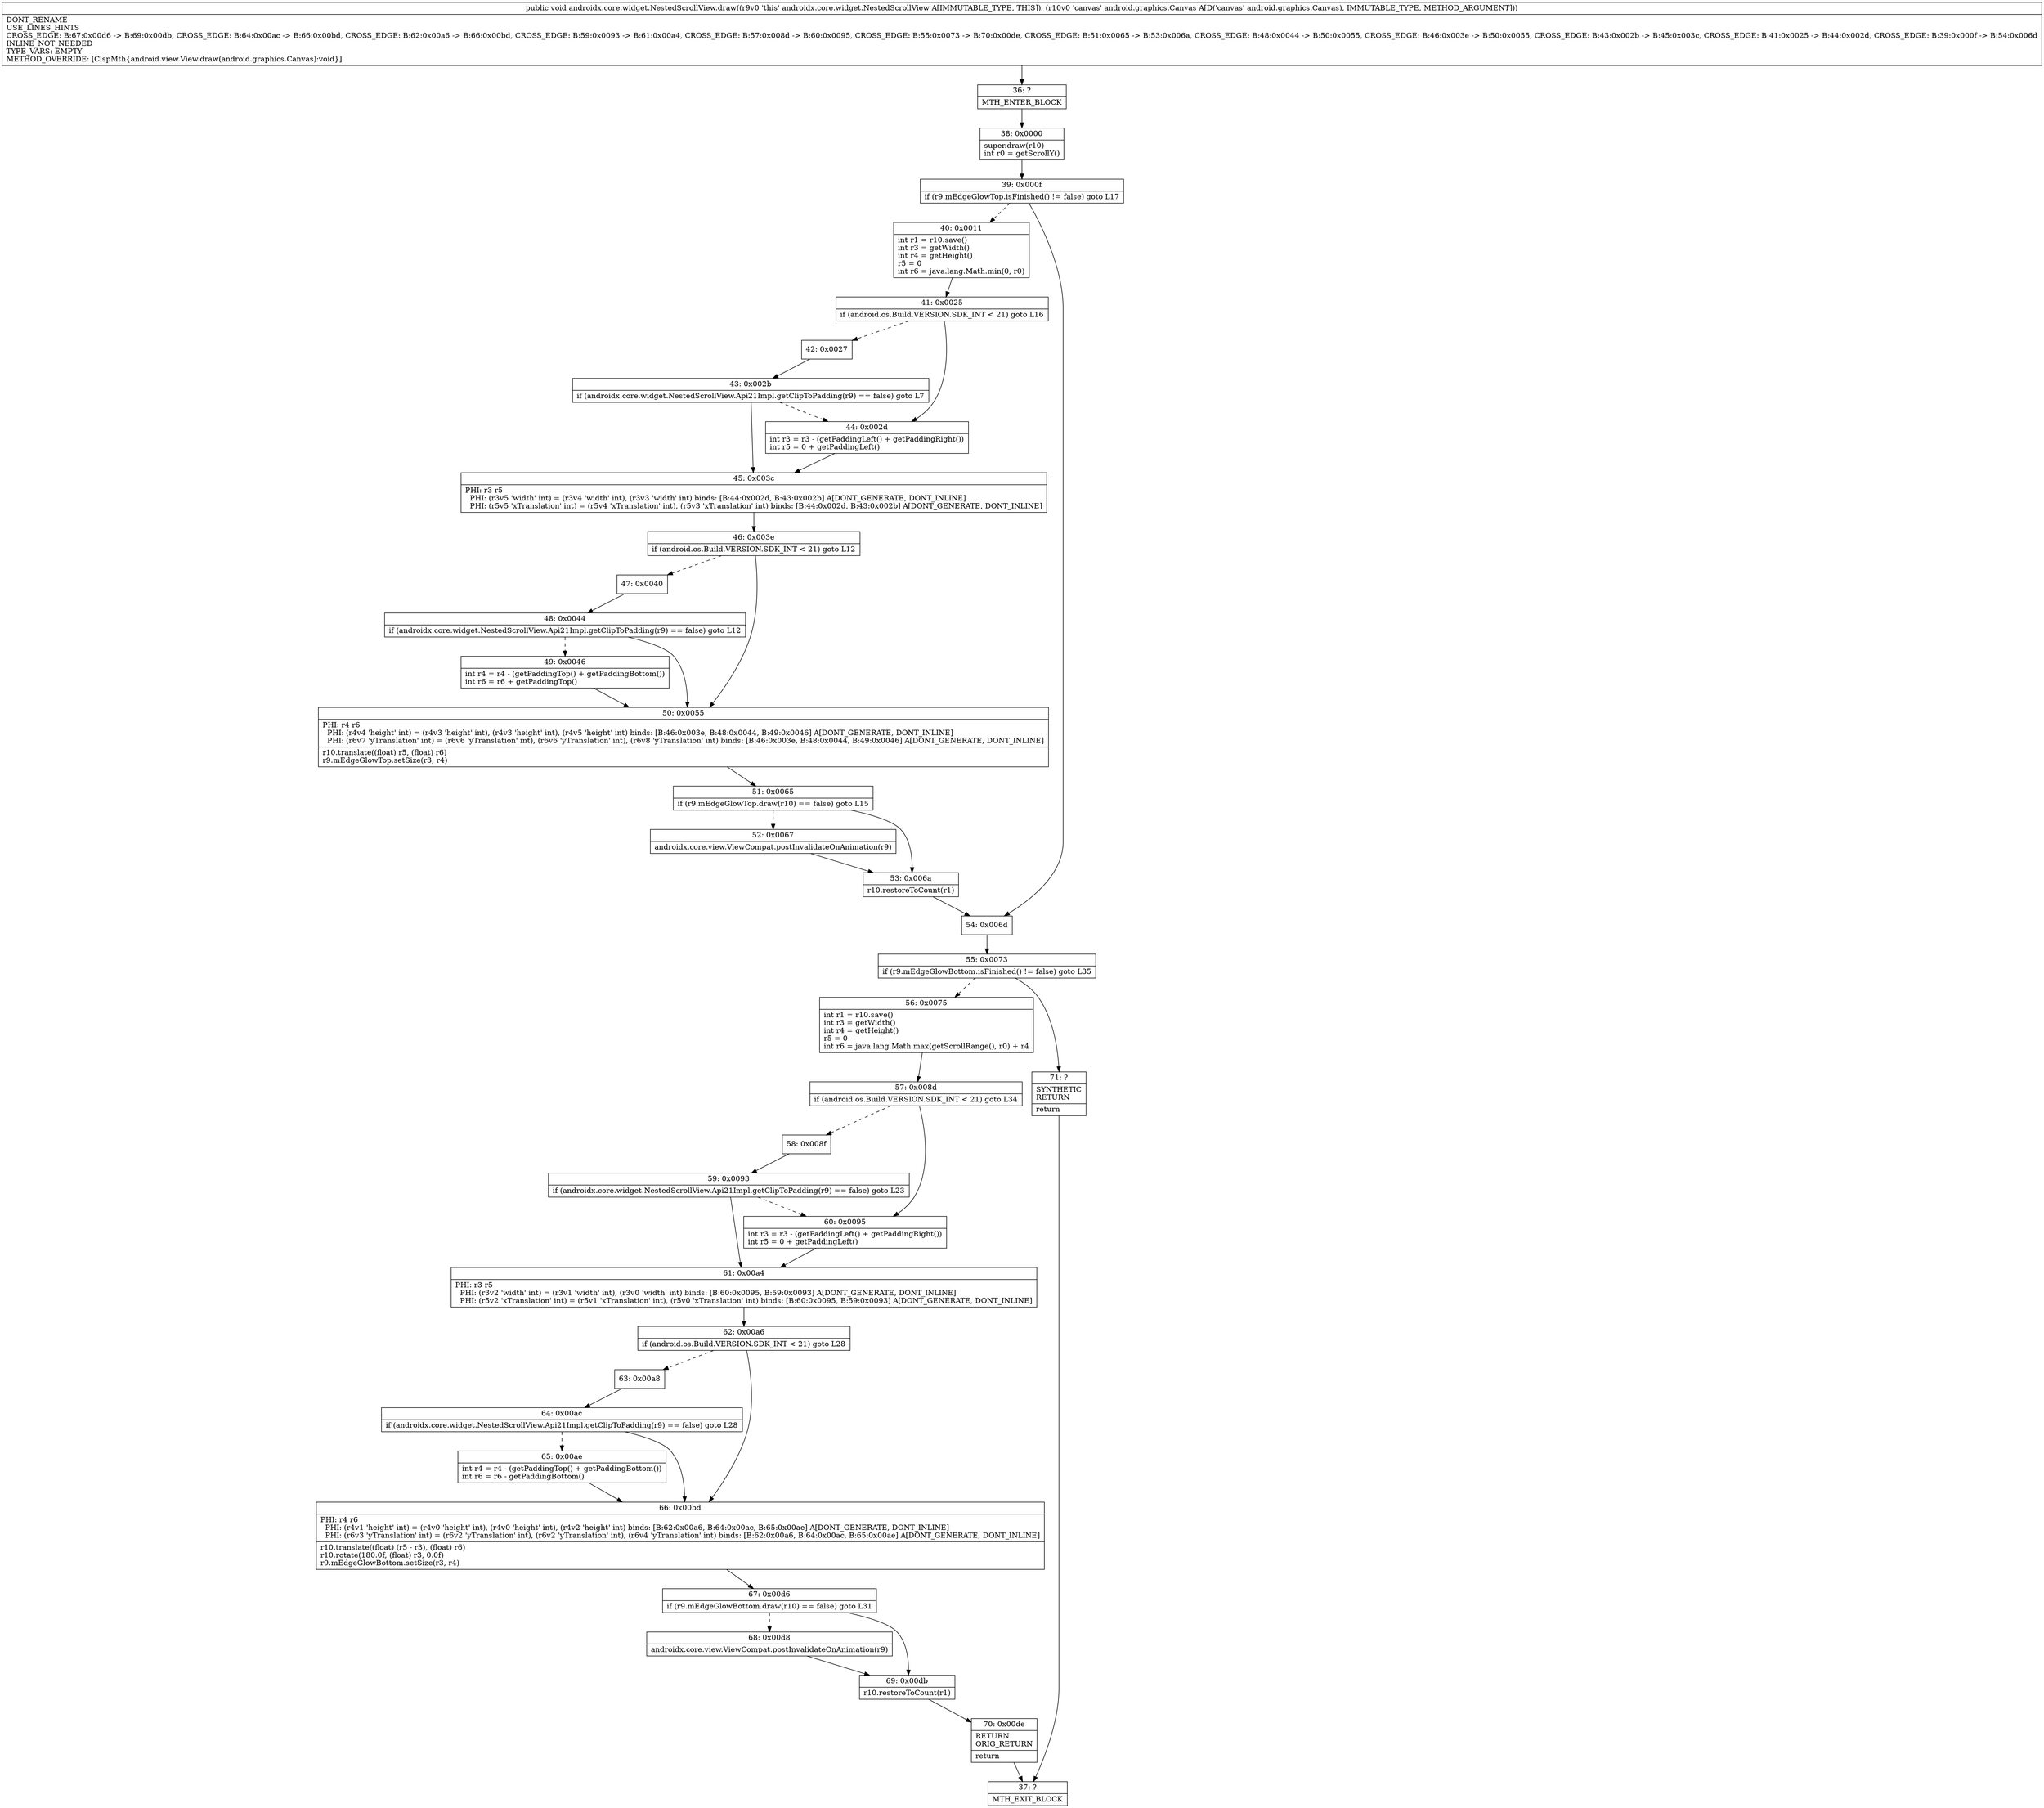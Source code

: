 digraph "CFG forandroidx.core.widget.NestedScrollView.draw(Landroid\/graphics\/Canvas;)V" {
Node_36 [shape=record,label="{36\:\ ?|MTH_ENTER_BLOCK\l}"];
Node_38 [shape=record,label="{38\:\ 0x0000|super.draw(r10)\lint r0 = getScrollY()\l}"];
Node_39 [shape=record,label="{39\:\ 0x000f|if (r9.mEdgeGlowTop.isFinished() != false) goto L17\l}"];
Node_40 [shape=record,label="{40\:\ 0x0011|int r1 = r10.save()\lint r3 = getWidth()\lint r4 = getHeight()\lr5 = 0\lint r6 = java.lang.Math.min(0, r0)\l}"];
Node_41 [shape=record,label="{41\:\ 0x0025|if (android.os.Build.VERSION.SDK_INT \< 21) goto L16\l}"];
Node_42 [shape=record,label="{42\:\ 0x0027}"];
Node_43 [shape=record,label="{43\:\ 0x002b|if (androidx.core.widget.NestedScrollView.Api21Impl.getClipToPadding(r9) == false) goto L7\l}"];
Node_45 [shape=record,label="{45\:\ 0x003c|PHI: r3 r5 \l  PHI: (r3v5 'width' int) = (r3v4 'width' int), (r3v3 'width' int) binds: [B:44:0x002d, B:43:0x002b] A[DONT_GENERATE, DONT_INLINE]\l  PHI: (r5v5 'xTranslation' int) = (r5v4 'xTranslation' int), (r5v3 'xTranslation' int) binds: [B:44:0x002d, B:43:0x002b] A[DONT_GENERATE, DONT_INLINE]\l}"];
Node_46 [shape=record,label="{46\:\ 0x003e|if (android.os.Build.VERSION.SDK_INT \< 21) goto L12\l}"];
Node_47 [shape=record,label="{47\:\ 0x0040}"];
Node_48 [shape=record,label="{48\:\ 0x0044|if (androidx.core.widget.NestedScrollView.Api21Impl.getClipToPadding(r9) == false) goto L12\l}"];
Node_49 [shape=record,label="{49\:\ 0x0046|int r4 = r4 \- (getPaddingTop() + getPaddingBottom())\lint r6 = r6 + getPaddingTop()\l}"];
Node_50 [shape=record,label="{50\:\ 0x0055|PHI: r4 r6 \l  PHI: (r4v4 'height' int) = (r4v3 'height' int), (r4v3 'height' int), (r4v5 'height' int) binds: [B:46:0x003e, B:48:0x0044, B:49:0x0046] A[DONT_GENERATE, DONT_INLINE]\l  PHI: (r6v7 'yTranslation' int) = (r6v6 'yTranslation' int), (r6v6 'yTranslation' int), (r6v8 'yTranslation' int) binds: [B:46:0x003e, B:48:0x0044, B:49:0x0046] A[DONT_GENERATE, DONT_INLINE]\l|r10.translate((float) r5, (float) r6)\lr9.mEdgeGlowTop.setSize(r3, r4)\l}"];
Node_51 [shape=record,label="{51\:\ 0x0065|if (r9.mEdgeGlowTop.draw(r10) == false) goto L15\l}"];
Node_52 [shape=record,label="{52\:\ 0x0067|androidx.core.view.ViewCompat.postInvalidateOnAnimation(r9)\l}"];
Node_53 [shape=record,label="{53\:\ 0x006a|r10.restoreToCount(r1)\l}"];
Node_44 [shape=record,label="{44\:\ 0x002d|int r3 = r3 \- (getPaddingLeft() + getPaddingRight())\lint r5 = 0 + getPaddingLeft()\l}"];
Node_54 [shape=record,label="{54\:\ 0x006d}"];
Node_55 [shape=record,label="{55\:\ 0x0073|if (r9.mEdgeGlowBottom.isFinished() != false) goto L35\l}"];
Node_56 [shape=record,label="{56\:\ 0x0075|int r1 = r10.save()\lint r3 = getWidth()\lint r4 = getHeight()\lr5 = 0\lint r6 = java.lang.Math.max(getScrollRange(), r0) + r4\l}"];
Node_57 [shape=record,label="{57\:\ 0x008d|if (android.os.Build.VERSION.SDK_INT \< 21) goto L34\l}"];
Node_58 [shape=record,label="{58\:\ 0x008f}"];
Node_59 [shape=record,label="{59\:\ 0x0093|if (androidx.core.widget.NestedScrollView.Api21Impl.getClipToPadding(r9) == false) goto L23\l}"];
Node_61 [shape=record,label="{61\:\ 0x00a4|PHI: r3 r5 \l  PHI: (r3v2 'width' int) = (r3v1 'width' int), (r3v0 'width' int) binds: [B:60:0x0095, B:59:0x0093] A[DONT_GENERATE, DONT_INLINE]\l  PHI: (r5v2 'xTranslation' int) = (r5v1 'xTranslation' int), (r5v0 'xTranslation' int) binds: [B:60:0x0095, B:59:0x0093] A[DONT_GENERATE, DONT_INLINE]\l}"];
Node_62 [shape=record,label="{62\:\ 0x00a6|if (android.os.Build.VERSION.SDK_INT \< 21) goto L28\l}"];
Node_63 [shape=record,label="{63\:\ 0x00a8}"];
Node_64 [shape=record,label="{64\:\ 0x00ac|if (androidx.core.widget.NestedScrollView.Api21Impl.getClipToPadding(r9) == false) goto L28\l}"];
Node_65 [shape=record,label="{65\:\ 0x00ae|int r4 = r4 \- (getPaddingTop() + getPaddingBottom())\lint r6 = r6 \- getPaddingBottom()\l}"];
Node_66 [shape=record,label="{66\:\ 0x00bd|PHI: r4 r6 \l  PHI: (r4v1 'height' int) = (r4v0 'height' int), (r4v0 'height' int), (r4v2 'height' int) binds: [B:62:0x00a6, B:64:0x00ac, B:65:0x00ae] A[DONT_GENERATE, DONT_INLINE]\l  PHI: (r6v3 'yTranslation' int) = (r6v2 'yTranslation' int), (r6v2 'yTranslation' int), (r6v4 'yTranslation' int) binds: [B:62:0x00a6, B:64:0x00ac, B:65:0x00ae] A[DONT_GENERATE, DONT_INLINE]\l|r10.translate((float) (r5 \- r3), (float) r6)\lr10.rotate(180.0f, (float) r3, 0.0f)\lr9.mEdgeGlowBottom.setSize(r3, r4)\l}"];
Node_67 [shape=record,label="{67\:\ 0x00d6|if (r9.mEdgeGlowBottom.draw(r10) == false) goto L31\l}"];
Node_68 [shape=record,label="{68\:\ 0x00d8|androidx.core.view.ViewCompat.postInvalidateOnAnimation(r9)\l}"];
Node_69 [shape=record,label="{69\:\ 0x00db|r10.restoreToCount(r1)\l}"];
Node_70 [shape=record,label="{70\:\ 0x00de|RETURN\lORIG_RETURN\l|return\l}"];
Node_37 [shape=record,label="{37\:\ ?|MTH_EXIT_BLOCK\l}"];
Node_60 [shape=record,label="{60\:\ 0x0095|int r3 = r3 \- (getPaddingLeft() + getPaddingRight())\lint r5 = 0 + getPaddingLeft()\l}"];
Node_71 [shape=record,label="{71\:\ ?|SYNTHETIC\lRETURN\l|return\l}"];
MethodNode[shape=record,label="{public void androidx.core.widget.NestedScrollView.draw((r9v0 'this' androidx.core.widget.NestedScrollView A[IMMUTABLE_TYPE, THIS]), (r10v0 'canvas' android.graphics.Canvas A[D('canvas' android.graphics.Canvas), IMMUTABLE_TYPE, METHOD_ARGUMENT]))  | DONT_RENAME\lUSE_LINES_HINTS\lCROSS_EDGE: B:67:0x00d6 \-\> B:69:0x00db, CROSS_EDGE: B:64:0x00ac \-\> B:66:0x00bd, CROSS_EDGE: B:62:0x00a6 \-\> B:66:0x00bd, CROSS_EDGE: B:59:0x0093 \-\> B:61:0x00a4, CROSS_EDGE: B:57:0x008d \-\> B:60:0x0095, CROSS_EDGE: B:55:0x0073 \-\> B:70:0x00de, CROSS_EDGE: B:51:0x0065 \-\> B:53:0x006a, CROSS_EDGE: B:48:0x0044 \-\> B:50:0x0055, CROSS_EDGE: B:46:0x003e \-\> B:50:0x0055, CROSS_EDGE: B:43:0x002b \-\> B:45:0x003c, CROSS_EDGE: B:41:0x0025 \-\> B:44:0x002d, CROSS_EDGE: B:39:0x000f \-\> B:54:0x006d\lINLINE_NOT_NEEDED\lTYPE_VARS: EMPTY\lMETHOD_OVERRIDE: [ClspMth\{android.view.View.draw(android.graphics.Canvas):void\}]\l}"];
MethodNode -> Node_36;Node_36 -> Node_38;
Node_38 -> Node_39;
Node_39 -> Node_40[style=dashed];
Node_39 -> Node_54;
Node_40 -> Node_41;
Node_41 -> Node_42[style=dashed];
Node_41 -> Node_44;
Node_42 -> Node_43;
Node_43 -> Node_44[style=dashed];
Node_43 -> Node_45;
Node_45 -> Node_46;
Node_46 -> Node_47[style=dashed];
Node_46 -> Node_50;
Node_47 -> Node_48;
Node_48 -> Node_49[style=dashed];
Node_48 -> Node_50;
Node_49 -> Node_50;
Node_50 -> Node_51;
Node_51 -> Node_52[style=dashed];
Node_51 -> Node_53;
Node_52 -> Node_53;
Node_53 -> Node_54;
Node_44 -> Node_45;
Node_54 -> Node_55;
Node_55 -> Node_56[style=dashed];
Node_55 -> Node_71;
Node_56 -> Node_57;
Node_57 -> Node_58[style=dashed];
Node_57 -> Node_60;
Node_58 -> Node_59;
Node_59 -> Node_60[style=dashed];
Node_59 -> Node_61;
Node_61 -> Node_62;
Node_62 -> Node_63[style=dashed];
Node_62 -> Node_66;
Node_63 -> Node_64;
Node_64 -> Node_65[style=dashed];
Node_64 -> Node_66;
Node_65 -> Node_66;
Node_66 -> Node_67;
Node_67 -> Node_68[style=dashed];
Node_67 -> Node_69;
Node_68 -> Node_69;
Node_69 -> Node_70;
Node_70 -> Node_37;
Node_60 -> Node_61;
Node_71 -> Node_37;
}

